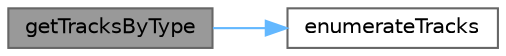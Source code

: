 digraph "getTracksByType"
{
 // LATEX_PDF_SIZE
  bgcolor="transparent";
  edge [fontname=Helvetica,fontsize=10,labelfontname=Helvetica,labelfontsize=10];
  node [fontname=Helvetica,fontsize=10,shape=box,height=0.2,width=0.4];
  rankdir="LR";
  Node1 [label="getTracksByType",height=0.2,width=0.4,color="gray40", fillcolor="grey60", style="filled", fontcolor="black",tooltip=" "];
  Node1 -> Node2 [color="steelblue1",style="solid"];
  Node2 [label="enumerateTracks",height=0.2,width=0.4,color="grey40", fillcolor="white", style="filled",URL="$a00037.html#a516dc1decd1c986d687b32dc329bc3a7",tooltip=" "];
}
